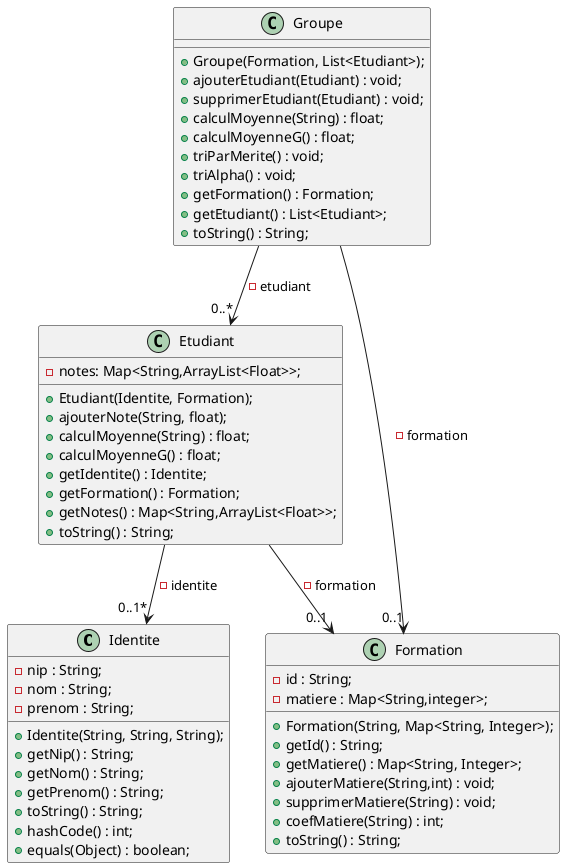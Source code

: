 @startuml

'''classes 

class Identite{

    - nip : String;
    - nom : String;
    - prenom : String;

    + Identite(String, String, String);
    + getNip() : String;
    + getNom() : String;
    + getPrenom() : String;
    + toString() : String;
    + hashCode() : int;
    + equals(Object) : boolean;

}

class Etudiant{

    - notes: Map<String,ArrayList<Float>>;

    + Etudiant(Identite, Formation);
    + ajouterNote(String, float);
    + calculMoyenne(String) : float;
    + calculMoyenneG() : float;
    + getIdentite() : Identite;
    + getFormation() : Formation;
    + getNotes() : Map<String,ArrayList<Float>>;
    + toString() : String;


}

class Formation{

    - id : String;
    - matiere : Map<String,integer>;
    
    + Formation(String, Map<String, Integer>);
    + getId() : String;
    + getMatiere() : Map<String, Integer>;
    + ajouterMatiere(String,int) : void;
    + supprimerMatiere(String) : void;
    + coefMatiere(String) : int;
    + toString() : String;

}

class Groupe{

    + Groupe(Formation, List<Etudiant>);
    + ajouterEtudiant(Etudiant) : void;
    + supprimerEtudiant(Etudiant) : void;
    + calculMoyenne(String) : float;
    + calculMoyenneG() : float;
    + triParMerite() : void;
    + triAlpha() : void;
    + getFormation() : Formation;
    + getEtudiant() : List<Etudiant>;
    + toString() : String;
}

'''liaisons
Etudiant  --> "0..1*" Identite : -identite
Etudiant  --> "0..1" Formation : -formation
Groupe  --> "0..*" Etudiant : -etudiant
Groupe  --> "0..1" Formation : -formation




@enduml
